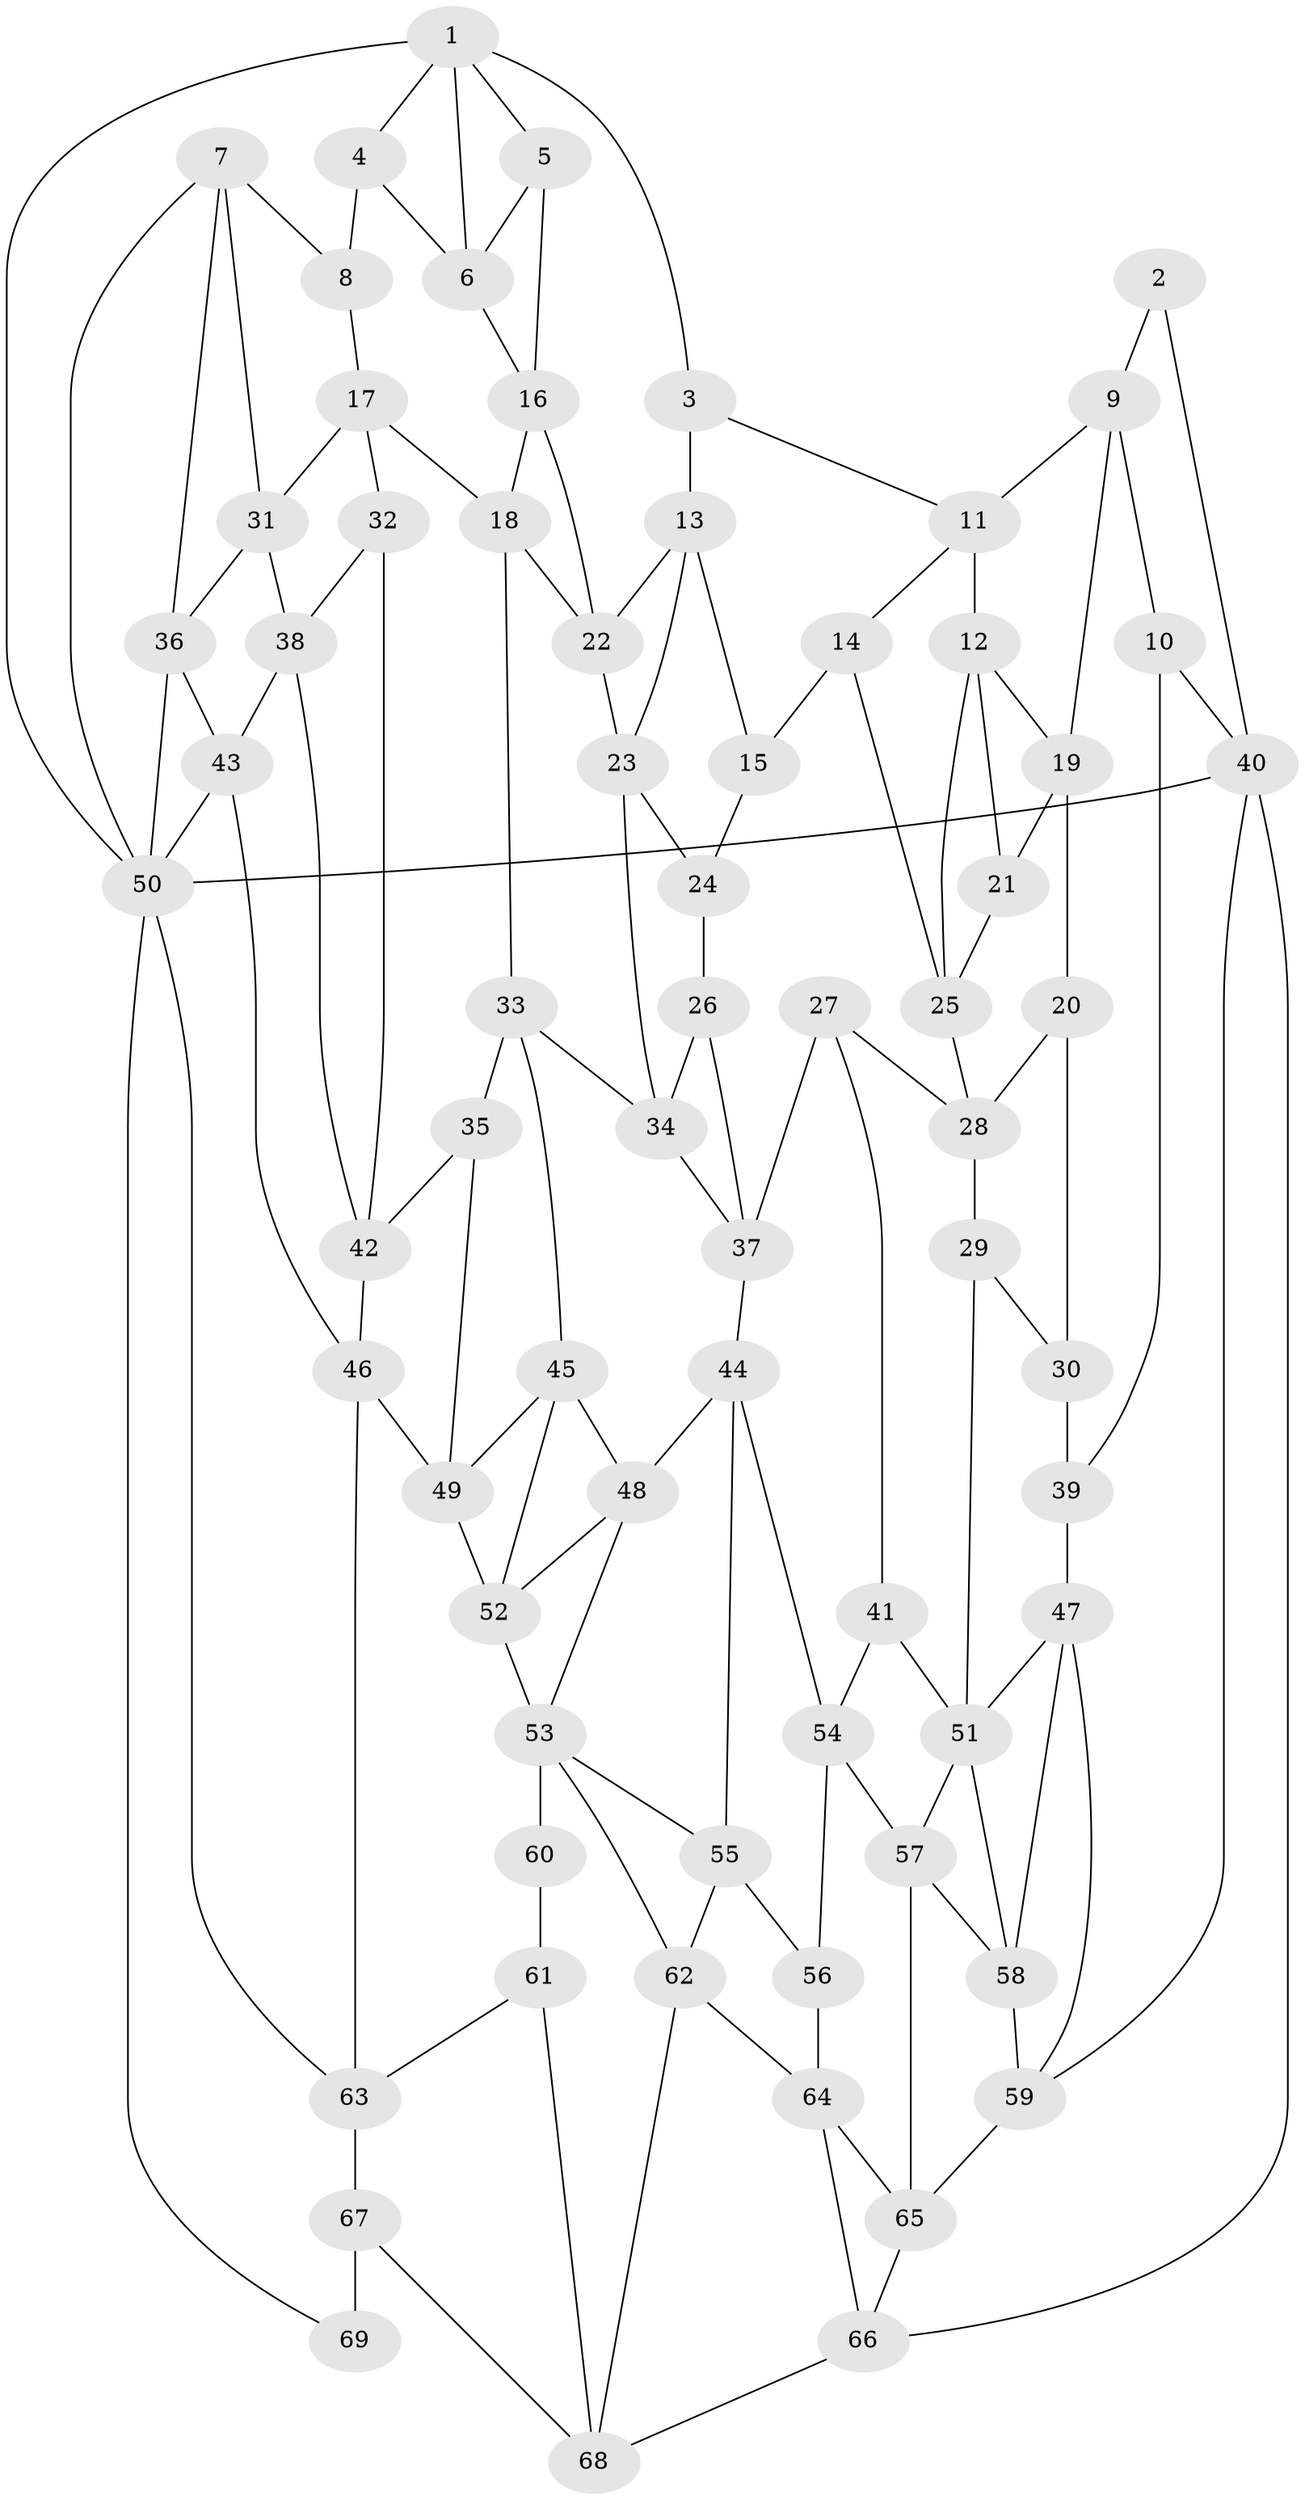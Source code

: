 // original degree distribution, {3: 0.014492753623188406, 4: 0.2536231884057971, 6: 0.2391304347826087, 5: 0.4927536231884058}
// Generated by graph-tools (version 1.1) at 2025/27/03/09/25 03:27:06]
// undirected, 69 vertices, 128 edges
graph export_dot {
graph [start="1"]
  node [color=gray90,style=filled];
  1;
  2;
  3;
  4;
  5;
  6;
  7;
  8;
  9;
  10;
  11;
  12;
  13;
  14;
  15;
  16;
  17;
  18;
  19;
  20;
  21;
  22;
  23;
  24;
  25;
  26;
  27;
  28;
  29;
  30;
  31;
  32;
  33;
  34;
  35;
  36;
  37;
  38;
  39;
  40;
  41;
  42;
  43;
  44;
  45;
  46;
  47;
  48;
  49;
  50;
  51;
  52;
  53;
  54;
  55;
  56;
  57;
  58;
  59;
  60;
  61;
  62;
  63;
  64;
  65;
  66;
  67;
  68;
  69;
  1 -- 3 [weight=1.0];
  1 -- 4 [weight=1.0];
  1 -- 5 [weight=1.0];
  1 -- 6 [weight=1.0];
  1 -- 50 [weight=1.0];
  2 -- 9 [weight=1.0];
  2 -- 40 [weight=1.0];
  3 -- 11 [weight=1.0];
  3 -- 13 [weight=1.0];
  4 -- 6 [weight=1.0];
  4 -- 8 [weight=2.0];
  5 -- 6 [weight=1.0];
  5 -- 16 [weight=1.0];
  6 -- 16 [weight=1.0];
  7 -- 8 [weight=1.0];
  7 -- 31 [weight=1.0];
  7 -- 36 [weight=1.0];
  7 -- 50 [weight=1.0];
  8 -- 17 [weight=1.0];
  9 -- 10 [weight=1.0];
  9 -- 11 [weight=1.0];
  9 -- 19 [weight=1.0];
  10 -- 39 [weight=1.0];
  10 -- 40 [weight=1.0];
  11 -- 12 [weight=1.0];
  11 -- 14 [weight=1.0];
  12 -- 19 [weight=1.0];
  12 -- 21 [weight=1.0];
  12 -- 25 [weight=1.0];
  13 -- 15 [weight=1.0];
  13 -- 22 [weight=1.0];
  13 -- 23 [weight=1.0];
  14 -- 15 [weight=2.0];
  14 -- 25 [weight=1.0];
  15 -- 24 [weight=1.0];
  16 -- 18 [weight=1.0];
  16 -- 22 [weight=1.0];
  17 -- 18 [weight=1.0];
  17 -- 31 [weight=1.0];
  17 -- 32 [weight=1.0];
  18 -- 22 [weight=1.0];
  18 -- 33 [weight=1.0];
  19 -- 20 [weight=1.0];
  19 -- 21 [weight=1.0];
  20 -- 28 [weight=1.0];
  20 -- 30 [weight=1.0];
  21 -- 25 [weight=1.0];
  22 -- 23 [weight=1.0];
  23 -- 24 [weight=1.0];
  23 -- 34 [weight=1.0];
  24 -- 26 [weight=2.0];
  25 -- 28 [weight=1.0];
  26 -- 34 [weight=1.0];
  26 -- 37 [weight=1.0];
  27 -- 28 [weight=1.0];
  27 -- 37 [weight=1.0];
  27 -- 41 [weight=1.0];
  28 -- 29 [weight=1.0];
  29 -- 30 [weight=1.0];
  29 -- 51 [weight=1.0];
  30 -- 39 [weight=2.0];
  31 -- 36 [weight=1.0];
  31 -- 38 [weight=1.0];
  32 -- 38 [weight=1.0];
  32 -- 42 [weight=1.0];
  33 -- 34 [weight=1.0];
  33 -- 35 [weight=1.0];
  33 -- 45 [weight=1.0];
  34 -- 37 [weight=1.0];
  35 -- 42 [weight=1.0];
  35 -- 49 [weight=1.0];
  36 -- 43 [weight=1.0];
  36 -- 50 [weight=1.0];
  37 -- 44 [weight=1.0];
  38 -- 42 [weight=1.0];
  38 -- 43 [weight=1.0];
  39 -- 47 [weight=1.0];
  40 -- 50 [weight=2.0];
  40 -- 59 [weight=1.0];
  40 -- 66 [weight=1.0];
  41 -- 51 [weight=2.0];
  41 -- 54 [weight=1.0];
  42 -- 46 [weight=1.0];
  43 -- 46 [weight=1.0];
  43 -- 50 [weight=1.0];
  44 -- 48 [weight=1.0];
  44 -- 54 [weight=1.0];
  44 -- 55 [weight=1.0];
  45 -- 48 [weight=1.0];
  45 -- 49 [weight=1.0];
  45 -- 52 [weight=1.0];
  46 -- 49 [weight=1.0];
  46 -- 63 [weight=1.0];
  47 -- 51 [weight=1.0];
  47 -- 58 [weight=1.0];
  47 -- 59 [weight=1.0];
  48 -- 52 [weight=1.0];
  48 -- 53 [weight=1.0];
  49 -- 52 [weight=3.0];
  50 -- 63 [weight=1.0];
  50 -- 69 [weight=1.0];
  51 -- 57 [weight=1.0];
  51 -- 58 [weight=1.0];
  52 -- 53 [weight=1.0];
  53 -- 55 [weight=1.0];
  53 -- 60 [weight=2.0];
  53 -- 62 [weight=1.0];
  54 -- 56 [weight=1.0];
  54 -- 57 [weight=1.0];
  55 -- 56 [weight=1.0];
  55 -- 62 [weight=1.0];
  56 -- 64 [weight=1.0];
  57 -- 58 [weight=1.0];
  57 -- 65 [weight=1.0];
  58 -- 59 [weight=1.0];
  59 -- 65 [weight=1.0];
  60 -- 61 [weight=2.0];
  61 -- 63 [weight=1.0];
  61 -- 68 [weight=1.0];
  62 -- 64 [weight=1.0];
  62 -- 68 [weight=1.0];
  63 -- 67 [weight=1.0];
  64 -- 65 [weight=1.0];
  64 -- 66 [weight=1.0];
  65 -- 66 [weight=1.0];
  66 -- 68 [weight=1.0];
  67 -- 68 [weight=1.0];
  67 -- 69 [weight=2.0];
}
